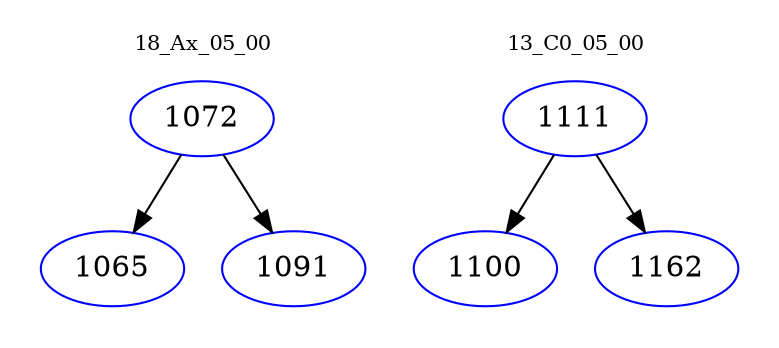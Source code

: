 digraph{
subgraph cluster_0 {
color = white
label = "18_Ax_05_00";
fontsize=10;
T0_1072 [label="1072", color="blue"]
T0_1072 -> T0_1065 [color="black"]
T0_1065 [label="1065", color="blue"]
T0_1072 -> T0_1091 [color="black"]
T0_1091 [label="1091", color="blue"]
}
subgraph cluster_1 {
color = white
label = "13_C0_05_00";
fontsize=10;
T1_1111 [label="1111", color="blue"]
T1_1111 -> T1_1100 [color="black"]
T1_1100 [label="1100", color="blue"]
T1_1111 -> T1_1162 [color="black"]
T1_1162 [label="1162", color="blue"]
}
}

